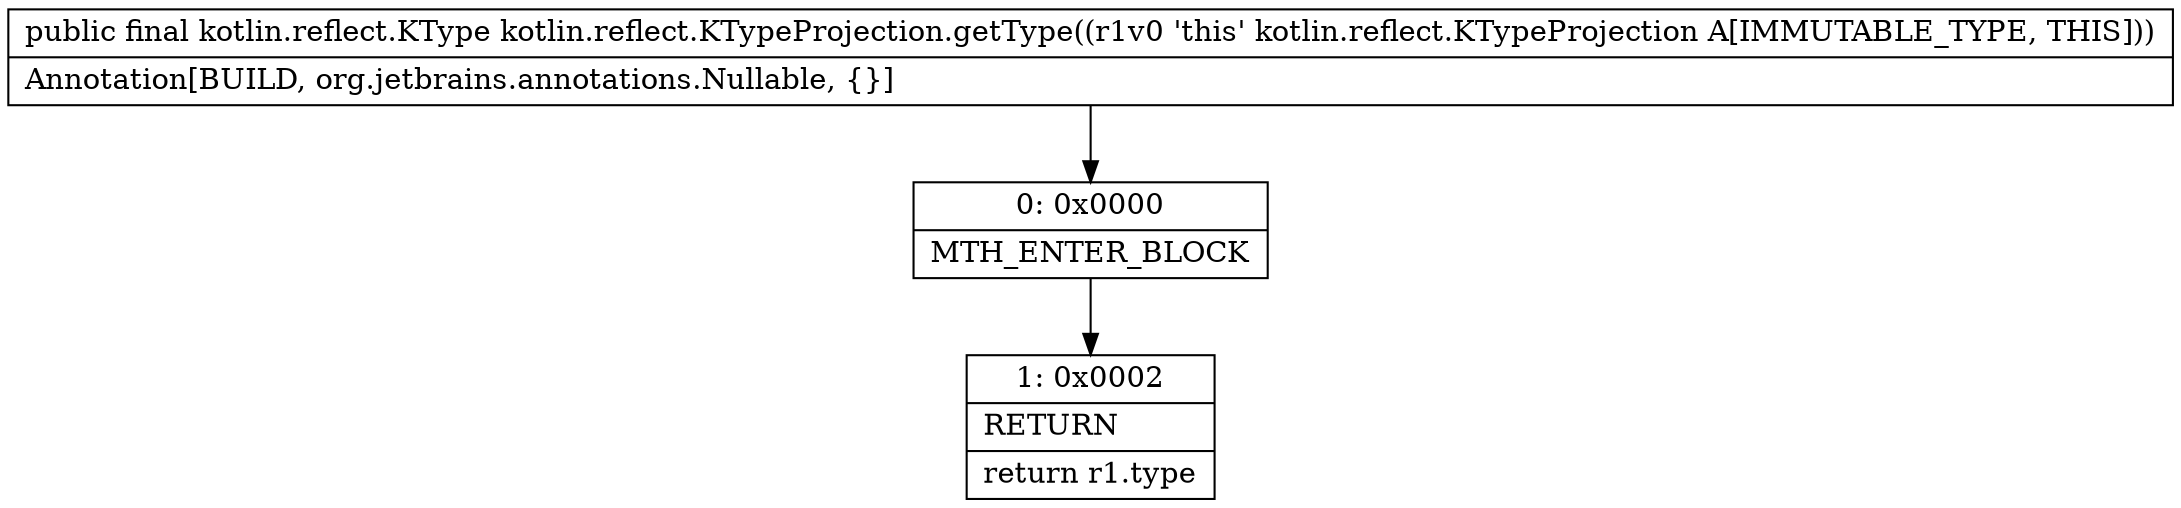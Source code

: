 digraph "CFG forkotlin.reflect.KTypeProjection.getType()Lkotlin\/reflect\/KType;" {
Node_0 [shape=record,label="{0\:\ 0x0000|MTH_ENTER_BLOCK\l}"];
Node_1 [shape=record,label="{1\:\ 0x0002|RETURN\l|return r1.type\l}"];
MethodNode[shape=record,label="{public final kotlin.reflect.KType kotlin.reflect.KTypeProjection.getType((r1v0 'this' kotlin.reflect.KTypeProjection A[IMMUTABLE_TYPE, THIS]))  | Annotation[BUILD, org.jetbrains.annotations.Nullable, \{\}]\l}"];
MethodNode -> Node_0;
Node_0 -> Node_1;
}

